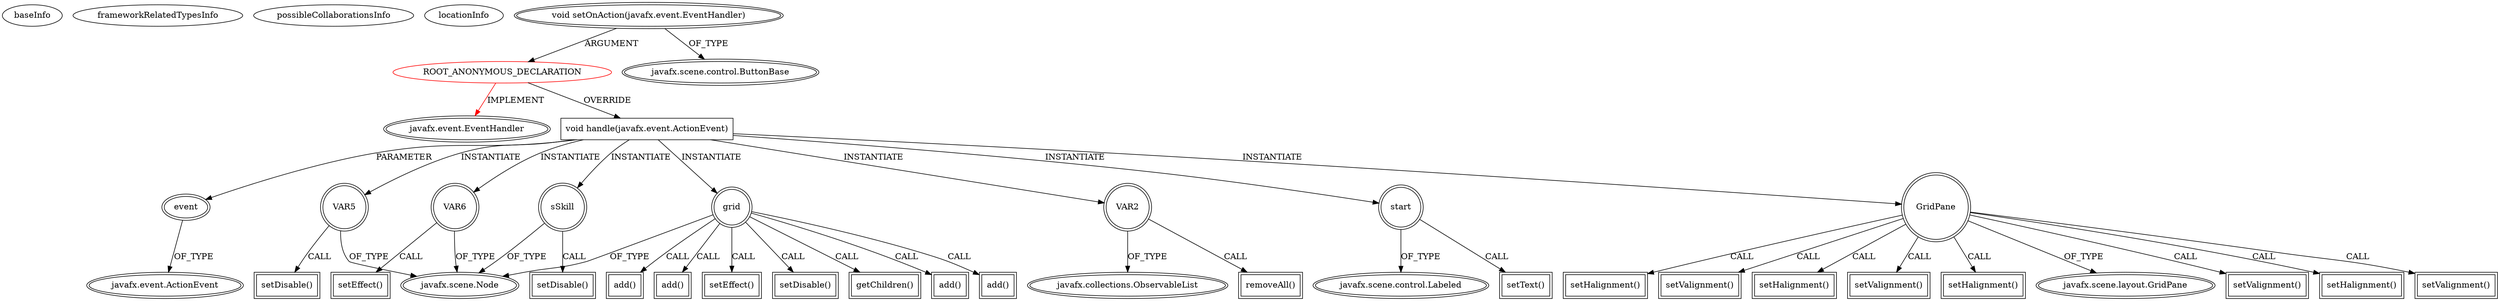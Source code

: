 digraph {
baseInfo[graphId=2345,category="extension_graph",isAnonymous=true,possibleRelation=false]
frameworkRelatedTypesInfo[0="javafx.event.EventHandler"]
possibleCollaborationsInfo[]
locationInfo[projectName="davelet-InternationalChess-JavaFX2",filePath="/davelet-InternationalChess-JavaFX2/InternationalChess-JavaFX2-master/src/cn/davelet/internationalchess/InternationalChess.java",contextSignature="void start(javafx.stage.Stage)",graphId="2345"]
0[label="ROOT_ANONYMOUS_DECLARATION",vertexType="ROOT_ANONYMOUS_DECLARATION",isFrameworkType=false,color=red]
1[label="javafx.event.EventHandler",vertexType="FRAMEWORK_INTERFACE_TYPE",isFrameworkType=true,peripheries=2]
2[label="void setOnAction(javafx.event.EventHandler)",vertexType="OUTSIDE_CALL",isFrameworkType=true,peripheries=2]
3[label="javafx.scene.control.ButtonBase",vertexType="FRAMEWORK_CLASS_TYPE",isFrameworkType=true,peripheries=2]
4[label="void handle(javafx.event.ActionEvent)",vertexType="OVERRIDING_METHOD_DECLARATION",isFrameworkType=false,shape=box]
5[label="event",vertexType="PARAMETER_DECLARATION",isFrameworkType=true,peripheries=2]
6[label="javafx.event.ActionEvent",vertexType="FRAMEWORK_CLASS_TYPE",isFrameworkType=true,peripheries=2]
7[label="grid",vertexType="VARIABLE_EXPRESION",isFrameworkType=true,peripheries=2,shape=circle]
9[label="javafx.scene.Node",vertexType="FRAMEWORK_CLASS_TYPE",isFrameworkType=true,peripheries=2]
8[label="setEffect()",vertexType="INSIDE_CALL",isFrameworkType=true,peripheries=2,shape=box]
11[label="setDisable()",vertexType="INSIDE_CALL",isFrameworkType=true,peripheries=2,shape=box]
12[label="VAR2",vertexType="VARIABLE_EXPRESION",isFrameworkType=true,peripheries=2,shape=circle]
14[label="javafx.collections.ObservableList",vertexType="FRAMEWORK_INTERFACE_TYPE",isFrameworkType=true,peripheries=2]
13[label="removeAll()",vertexType="INSIDE_CALL",isFrameworkType=true,peripheries=2,shape=box]
16[label="getChildren()",vertexType="INSIDE_CALL",isFrameworkType=true,peripheries=2,shape=box]
17[label="start",vertexType="VARIABLE_EXPRESION",isFrameworkType=true,peripheries=2,shape=circle]
19[label="javafx.scene.control.Labeled",vertexType="FRAMEWORK_CLASS_TYPE",isFrameworkType=true,peripheries=2]
18[label="setText()",vertexType="INSIDE_CALL",isFrameworkType=true,peripheries=2,shape=box]
20[label="VAR5",vertexType="VARIABLE_EXPRESION",isFrameworkType=true,peripheries=2,shape=circle]
21[label="setDisable()",vertexType="INSIDE_CALL",isFrameworkType=true,peripheries=2,shape=box]
23[label="VAR6",vertexType="VARIABLE_EXPRESION",isFrameworkType=true,peripheries=2,shape=circle]
24[label="setEffect()",vertexType="INSIDE_CALL",isFrameworkType=true,peripheries=2,shape=box]
27[label="add()",vertexType="INSIDE_CALL",isFrameworkType=true,peripheries=2,shape=box]
28[label="GridPane",vertexType="VARIABLE_EXPRESION",isFrameworkType=true,peripheries=2,shape=circle]
30[label="javafx.scene.layout.GridPane",vertexType="FRAMEWORK_CLASS_TYPE",isFrameworkType=true,peripheries=2]
29[label="setValignment()",vertexType="INSIDE_CALL",isFrameworkType=true,peripheries=2,shape=box]
32[label="setHalignment()",vertexType="INSIDE_CALL",isFrameworkType=true,peripheries=2,shape=box]
34[label="add()",vertexType="INSIDE_CALL",isFrameworkType=true,peripheries=2,shape=box]
36[label="setValignment()",vertexType="INSIDE_CALL",isFrameworkType=true,peripheries=2,shape=box]
38[label="setHalignment()",vertexType="INSIDE_CALL",isFrameworkType=true,peripheries=2,shape=box]
40[label="add()",vertexType="INSIDE_CALL",isFrameworkType=true,peripheries=2,shape=box]
42[label="setValignment()",vertexType="INSIDE_CALL",isFrameworkType=true,peripheries=2,shape=box]
44[label="setHalignment()",vertexType="INSIDE_CALL",isFrameworkType=true,peripheries=2,shape=box]
46[label="add()",vertexType="INSIDE_CALL",isFrameworkType=true,peripheries=2,shape=box]
48[label="setValignment()",vertexType="INSIDE_CALL",isFrameworkType=true,peripheries=2,shape=box]
50[label="setHalignment()",vertexType="INSIDE_CALL",isFrameworkType=true,peripheries=2,shape=box]
51[label="sSkill",vertexType="VARIABLE_EXPRESION",isFrameworkType=true,peripheries=2,shape=circle]
52[label="setDisable()",vertexType="INSIDE_CALL",isFrameworkType=true,peripheries=2,shape=box]
0->1[label="IMPLEMENT",color=red]
2->0[label="ARGUMENT"]
2->3[label="OF_TYPE"]
0->4[label="OVERRIDE"]
5->6[label="OF_TYPE"]
4->5[label="PARAMETER"]
4->7[label="INSTANTIATE"]
7->9[label="OF_TYPE"]
7->8[label="CALL"]
7->11[label="CALL"]
4->12[label="INSTANTIATE"]
12->14[label="OF_TYPE"]
12->13[label="CALL"]
7->16[label="CALL"]
4->17[label="INSTANTIATE"]
17->19[label="OF_TYPE"]
17->18[label="CALL"]
4->20[label="INSTANTIATE"]
20->9[label="OF_TYPE"]
20->21[label="CALL"]
4->23[label="INSTANTIATE"]
23->9[label="OF_TYPE"]
23->24[label="CALL"]
7->27[label="CALL"]
4->28[label="INSTANTIATE"]
28->30[label="OF_TYPE"]
28->29[label="CALL"]
28->32[label="CALL"]
7->34[label="CALL"]
28->36[label="CALL"]
28->38[label="CALL"]
7->40[label="CALL"]
28->42[label="CALL"]
28->44[label="CALL"]
7->46[label="CALL"]
28->48[label="CALL"]
28->50[label="CALL"]
4->51[label="INSTANTIATE"]
51->9[label="OF_TYPE"]
51->52[label="CALL"]
}
